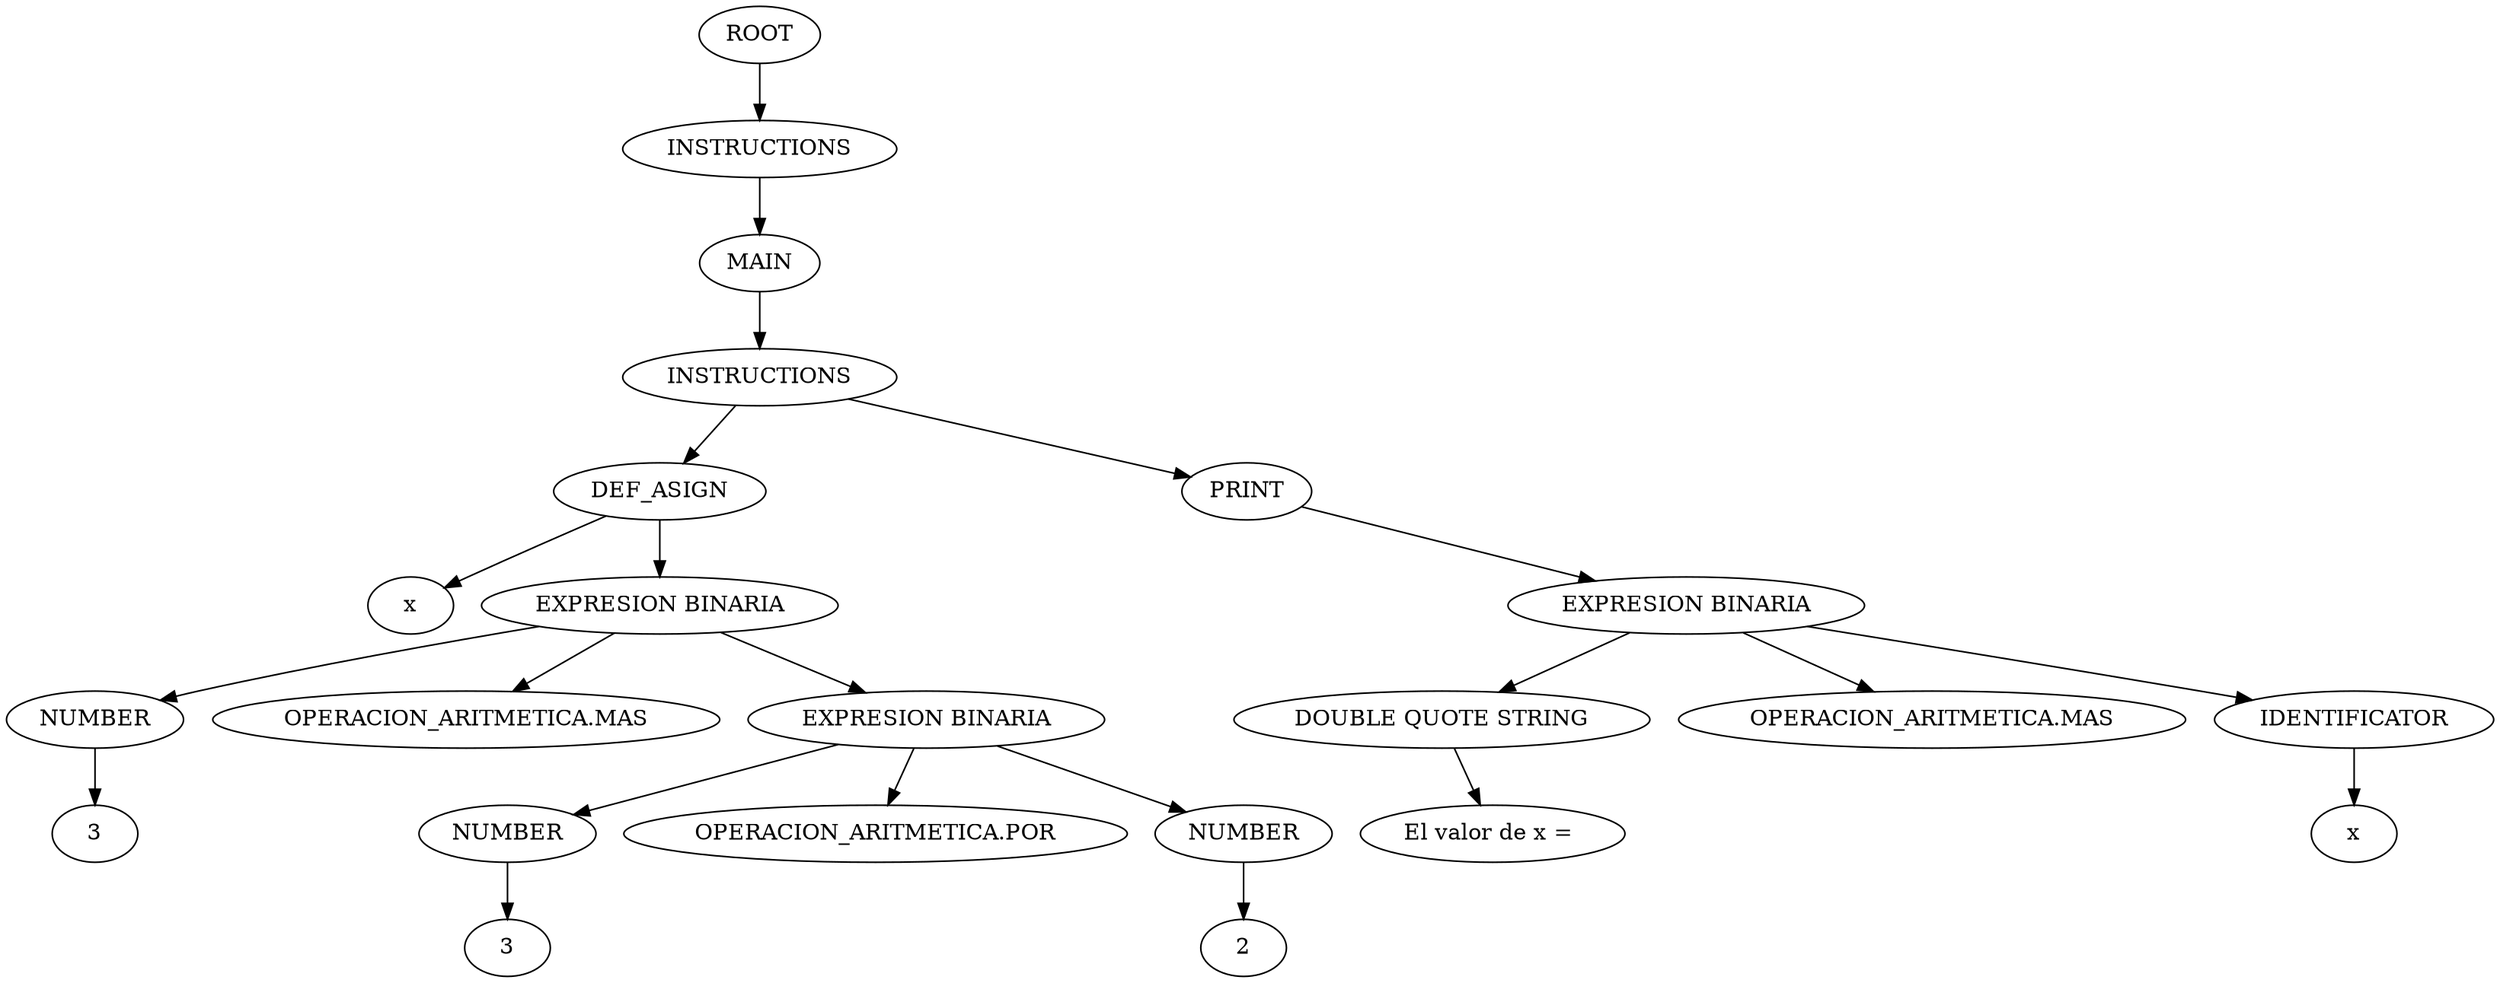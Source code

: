 digraph {
n0[label="ROOT"];
n1[label="INSTRUCTIONS"];
n0->n1;
n2[label="MAIN"];
n1->n2;
n3[label="INSTRUCTIONS"];
n2->n3;
n4[label="DEF_ASIGN"];
n3->n4;
n5[label="x"];
n4->n5;
n6[label="EXPRESION BINARIA"];
n4->n6;
n7[label="NUMBER"];
n6->n7;
n8[label="3"];
n7->n8;
n9[label="OPERACION_ARITMETICA.MAS"];
n6->n9;
n10[label="EXPRESION BINARIA"];
n6->n10;
n11[label="NUMBER"];
n10->n11;
n12[label="3"];
n11->n12;
n13[label="OPERACION_ARITMETICA.POR"];
n10->n13;
n14[label="NUMBER"];
n10->n14;
n15[label="2"];
n14->n15;
n16[label="PRINT"];
n3->n16;
n17[label="EXPRESION BINARIA"];
n16->n17;
n18[label="DOUBLE QUOTE STRING"];
n17->n18;
n19[label="El valor de x = "];
n18->n19;
n20[label="OPERACION_ARITMETICA.MAS"];
n17->n20;
n21[label="IDENTIFICATOR"];
n17->n21;
n22[label="x"];
n21->n22;
}